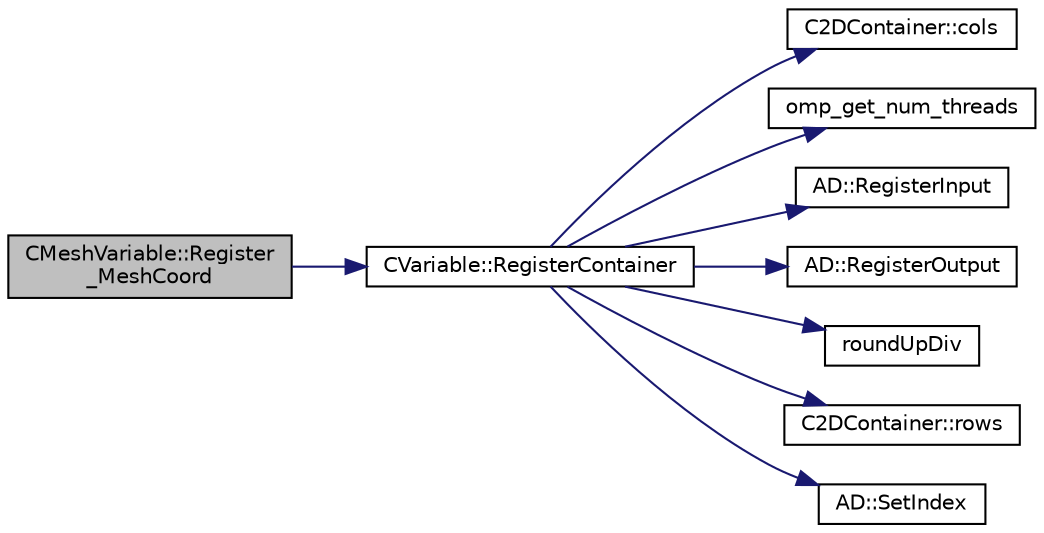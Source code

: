digraph "CMeshVariable::Register_MeshCoord"
{
 // LATEX_PDF_SIZE
  edge [fontname="Helvetica",fontsize="10",labelfontname="Helvetica",labelfontsize="10"];
  node [fontname="Helvetica",fontsize="10",shape=record];
  rankdir="LR";
  Node1 [label="CMeshVariable::Register\l_MeshCoord",height=0.2,width=0.4,color="black", fillcolor="grey75", style="filled", fontcolor="black",tooltip="Register the reference coordinates of the mesh."];
  Node1 -> Node2 [color="midnightblue",fontsize="10",style="solid",fontname="Helvetica"];
  Node2 [label="CVariable::RegisterContainer",height=0.2,width=0.4,color="black", fillcolor="white", style="filled",URL="$classCVariable.html#af1541ca69d90ce4edb06d587b3295504",tooltip=" "];
  Node2 -> Node3 [color="midnightblue",fontsize="10",style="solid",fontname="Helvetica"];
  Node3 [label="C2DContainer::cols",height=0.2,width=0.4,color="black", fillcolor="white", style="filled",URL="$classC2DContainer.html#ab6d9161cd08887f034322ebcbc3deb12",tooltip=" "];
  Node2 -> Node4 [color="midnightblue",fontsize="10",style="solid",fontname="Helvetica"];
  Node4 [label="omp_get_num_threads",height=0.2,width=0.4,color="black", fillcolor="white", style="filled",URL="$omp__structure_8hpp.html#a15e588e219ac407d67b02755aab67506",tooltip="Number of threads in current team."];
  Node2 -> Node5 [color="midnightblue",fontsize="10",style="solid",fontname="Helvetica"];
  Node5 [label="AD::RegisterInput",height=0.2,width=0.4,color="black", fillcolor="white", style="filled",URL="$namespaceAD.html#a05310227c195f7e83d394ce9cae8b73e",tooltip="Registers the variable as an input and saves internal data (indices). I.e. as a leaf of the computati..."];
  Node2 -> Node6 [color="midnightblue",fontsize="10",style="solid",fontname="Helvetica"];
  Node6 [label="AD::RegisterOutput",height=0.2,width=0.4,color="black", fillcolor="white", style="filled",URL="$namespaceAD.html#ae381e45797545e980376c4aeb3f5afdc",tooltip="Registers the variable as an output. I.e. as the root of the computational graph."];
  Node2 -> Node7 [color="midnightblue",fontsize="10",style="solid",fontname="Helvetica"];
  Node7 [label="roundUpDiv",height=0.2,width=0.4,color="black", fillcolor="white", style="filled",URL="$omp__structure_8hpp.html#a1c00281f52b615b111a4990b2d2a5157",tooltip="Integer division rounding up."];
  Node2 -> Node8 [color="midnightblue",fontsize="10",style="solid",fontname="Helvetica"];
  Node8 [label="C2DContainer::rows",height=0.2,width=0.4,color="black", fillcolor="white", style="filled",URL="$classC2DContainer.html#ae383e99c56a27231333d71dfb8810623",tooltip=" "];
  Node2 -> Node9 [color="midnightblue",fontsize="10",style="solid",fontname="Helvetica"];
  Node9 [label="AD::SetIndex",height=0.2,width=0.4,color="black", fillcolor="white", style="filled",URL="$namespaceAD.html#a93909396dd20444ea1ad3100003ff08c",tooltip="Evaluates and saves gradient data from a variable."];
}
